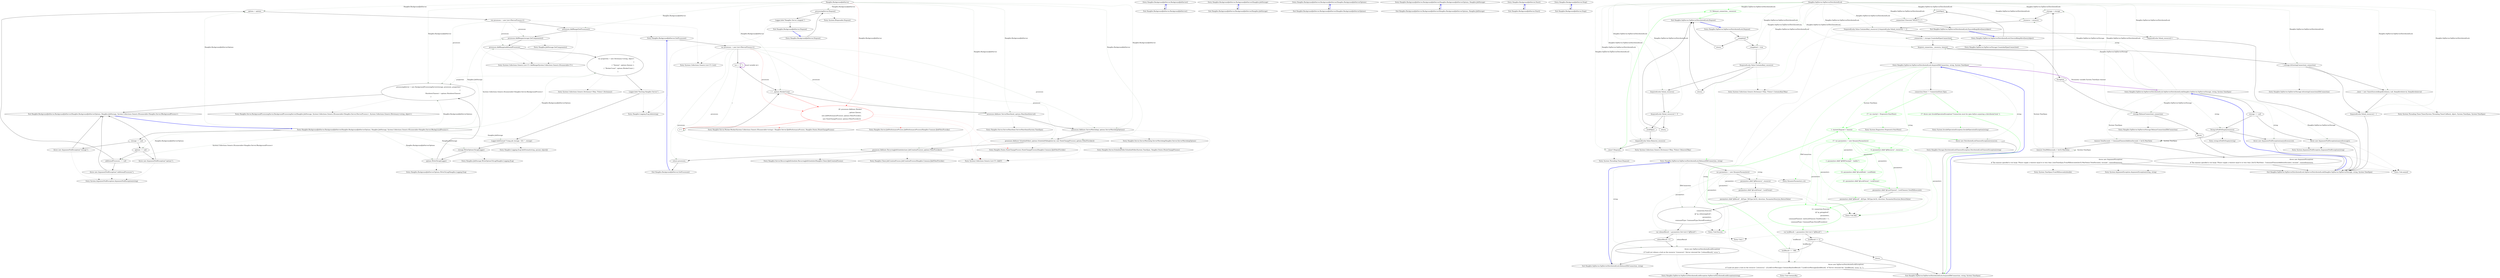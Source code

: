 digraph  {
n67 [label="Hangfire.BackgroundJobServer", span=""];
n0 [cluster="Hangfire.BackgroundJobServer.BackgroundJobServer()", label="Entry Hangfire.BackgroundJobServer.BackgroundJobServer()", span="38-38"];
n1 [cluster="Hangfire.BackgroundJobServer.BackgroundJobServer()", label="Exit Hangfire.BackgroundJobServer.BackgroundJobServer()", span="38-38"];
n2 [cluster="Hangfire.BackgroundJobServer.BackgroundJobServer(Hangfire.JobStorage)", label="Entry Hangfire.BackgroundJobServer.BackgroundJobServer(Hangfire.JobStorage)", span="48-48"];
n3 [cluster="Hangfire.BackgroundJobServer.BackgroundJobServer(Hangfire.JobStorage)", label="Exit Hangfire.BackgroundJobServer.BackgroundJobServer(Hangfire.JobStorage)", span="48-48"];
n4 [cluster="Hangfire.BackgroundJobServer.BackgroundJobServer(Hangfire.BackgroundJobServerOptions)", label="Entry Hangfire.BackgroundJobServer.BackgroundJobServer(Hangfire.BackgroundJobServerOptions)", span="58-58"];
n5 [cluster="Hangfire.BackgroundJobServer.BackgroundJobServer(Hangfire.BackgroundJobServerOptions)", label="Exit Hangfire.BackgroundJobServer.BackgroundJobServer(Hangfire.BackgroundJobServerOptions)", span="58-58"];
n6 [cluster="Hangfire.BackgroundJobServer.BackgroundJobServer(Hangfire.BackgroundJobServerOptions, Hangfire.JobStorage)", label="Entry Hangfire.BackgroundJobServer.BackgroundJobServer(Hangfire.BackgroundJobServerOptions, Hangfire.JobStorage)", span="69-69"];
n7 [cluster="Hangfire.BackgroundJobServer.BackgroundJobServer(Hangfire.BackgroundJobServerOptions, Hangfire.JobStorage)", label="Exit Hangfire.BackgroundJobServer.BackgroundJobServer(Hangfire.BackgroundJobServerOptions, Hangfire.JobStorage)", span="69-69"];
n8 [cluster="Hangfire.BackgroundJobServer.BackgroundJobServer(Hangfire.BackgroundJobServerOptions, Hangfire.JobStorage, System.Collections.Generic.IEnumerable<Hangfire.Server.IBackgroundProcess>)", label="Entry Hangfire.BackgroundJobServer.BackgroundJobServer(Hangfire.BackgroundJobServerOptions, Hangfire.JobStorage, System.Collections.Generic.IEnumerable<Hangfire.Server.IBackgroundProcess>)", span="74-74"];
n9 [cluster="Hangfire.BackgroundJobServer.BackgroundJobServer(Hangfire.BackgroundJobServerOptions, Hangfire.JobStorage, System.Collections.Generic.IEnumerable<Hangfire.Server.IBackgroundProcess>)", label="storage == null", span="79-79"];
n11 [cluster="Hangfire.BackgroundJobServer.BackgroundJobServer(Hangfire.BackgroundJobServerOptions, Hangfire.JobStorage, System.Collections.Generic.IEnumerable<Hangfire.Server.IBackgroundProcess>)", label="options == null", span="80-80"];
n13 [cluster="Hangfire.BackgroundJobServer.BackgroundJobServer(Hangfire.BackgroundJobServerOptions, Hangfire.JobStorage, System.Collections.Generic.IEnumerable<Hangfire.Server.IBackgroundProcess>)", label="additionalProcesses == null", span="81-81"];
n15 [cluster="Hangfire.BackgroundJobServer.BackgroundJobServer(Hangfire.BackgroundJobServerOptions, Hangfire.JobStorage, System.Collections.Generic.IEnumerable<Hangfire.Server.IBackgroundProcess>)", label="_options = options", span="83-83"];
n18 [cluster="Hangfire.BackgroundJobServer.BackgroundJobServer(Hangfire.BackgroundJobServerOptions, Hangfire.JobStorage, System.Collections.Generic.IEnumerable<Hangfire.Server.IBackgroundProcess>)", label="processes.AddRange(storage.GetComponents())", span="87-87"];
n19 [cluster="Hangfire.BackgroundJobServer.BackgroundJobServer(Hangfire.BackgroundJobServerOptions, Hangfire.JobStorage, System.Collections.Generic.IEnumerable<Hangfire.Server.IBackgroundProcess>)", label="processes.AddRange(additionalProcesses)", span="88-88"];
n20 [cluster="Hangfire.BackgroundJobServer.BackgroundJobServer(Hangfire.BackgroundJobServerOptions, Hangfire.JobStorage, System.Collections.Generic.IEnumerable<Hangfire.Server.IBackgroundProcess>)", label="var properties = new Dictionary<string, object>\r\n            {\r\n                { ''Queues'', options.Queues },\r\n                { ''WorkerCount'', options.WorkerCount }\r\n            }", span="90-94"];
n22 [cluster="Hangfire.BackgroundJobServer.BackgroundJobServer(Hangfire.BackgroundJobServerOptions, Hangfire.JobStorage, System.Collections.Generic.IEnumerable<Hangfire.Server.IBackgroundProcess>)", label="Logger.InfoFormat(''Using job storage: '{0}'.'', storage)", span="97-97"];
n23 [cluster="Hangfire.BackgroundJobServer.BackgroundJobServer(Hangfire.BackgroundJobServerOptions, Hangfire.JobStorage, System.Collections.Generic.IEnumerable<Hangfire.Server.IBackgroundProcess>)", label="storage.WriteOptionsToLog(Logger)", span="99-99"];
n24 [cluster="Hangfire.BackgroundJobServer.BackgroundJobServer(Hangfire.BackgroundJobServerOptions, Hangfire.JobStorage, System.Collections.Generic.IEnumerable<Hangfire.Server.IBackgroundProcess>)", label="options.WriteToLog(Logger)", span="100-100"];
n25 [cluster="Hangfire.BackgroundJobServer.BackgroundJobServer(Hangfire.BackgroundJobServerOptions, Hangfire.JobStorage, System.Collections.Generic.IEnumerable<Hangfire.Server.IBackgroundProcess>)", label="_processingServer = new BackgroundProcessingServer(storage, processes, properties)\r\n            {\r\n                ShutdownTimeout = options.ShutdownTimeout\r\n            }", span="102-105"];
n10 [cluster="Hangfire.BackgroundJobServer.BackgroundJobServer(Hangfire.BackgroundJobServerOptions, Hangfire.JobStorage, System.Collections.Generic.IEnumerable<Hangfire.Server.IBackgroundProcess>)", label="throw new ArgumentNullException(''storage'');", span="79-79"];
n12 [cluster="Hangfire.BackgroundJobServer.BackgroundJobServer(Hangfire.BackgroundJobServerOptions, Hangfire.JobStorage, System.Collections.Generic.IEnumerable<Hangfire.Server.IBackgroundProcess>)", label="throw new ArgumentNullException(''options'');", span="80-80"];
n14 [cluster="Hangfire.BackgroundJobServer.BackgroundJobServer(Hangfire.BackgroundJobServerOptions, Hangfire.JobStorage, System.Collections.Generic.IEnumerable<Hangfire.Server.IBackgroundProcess>)", label="throw new ArgumentNullException(''additionalProcesses'');", span="81-81"];
n16 [cluster="Hangfire.BackgroundJobServer.BackgroundJobServer(Hangfire.BackgroundJobServerOptions, Hangfire.JobStorage, System.Collections.Generic.IEnumerable<Hangfire.Server.IBackgroundProcess>)", label="var processes = new List<IServerProcess>()", span="85-85"];
n17 [cluster="Hangfire.BackgroundJobServer.BackgroundJobServer(Hangfire.BackgroundJobServerOptions, Hangfire.JobStorage, System.Collections.Generic.IEnumerable<Hangfire.Server.IBackgroundProcess>)", label="processes.AddRange(GetProcesses())", span="86-86"];
n28 [cluster="System.Collections.Generic.List<T>.List()", label="Entry System.Collections.Generic.List<T>.List()", span="0-0"];
n29 [cluster="Hangfire.BackgroundJobServer.GetProcesses()", label="Entry Hangfire.BackgroundJobServer.GetProcesses()", span="114-114"];
n30 [cluster="System.Collections.Generic.List<T>.AddRange(System.Collections.Generic.IEnumerable<T>)", label="Entry System.Collections.Generic.List<T>.AddRange(System.Collections.Generic.IEnumerable<T>)", span="0-0"];
n31 [cluster="Hangfire.JobStorage.GetComponents()", label="Entry Hangfire.JobStorage.GetComponents()", span="58-58"];
n21 [cluster="Hangfire.BackgroundJobServer.BackgroundJobServer(Hangfire.BackgroundJobServerOptions, Hangfire.JobStorage, System.Collections.Generic.IEnumerable<Hangfire.Server.IBackgroundProcess>)", label="Logger.Info(''Starting Hangfire Server'')", span="96-96"];
n32 [cluster="System.Collections.Generic.Dictionary<TKey, TValue>.Dictionary()", label="Entry System.Collections.Generic.Dictionary<TKey, TValue>.Dictionary()", span="0-0"];
n33 [cluster="Hangfire.Logging.ILog.Info(string)", label="Entry Hangfire.Logging.ILog.Info(string)", span="202-202"];
n34 [cluster="Hangfire.Logging.ILog.InfoFormat(string, params object[])", label="Entry Hangfire.Logging.ILog.InfoFormat(string, params object[])", span="210-210"];
n35 [cluster="Hangfire.JobStorage.WriteOptionsToLog(Hangfire.Logging.ILog)", label="Entry Hangfire.JobStorage.WriteOptionsToLog(Hangfire.Logging.ILog)", span="68-68"];
n36 [cluster="Hangfire.BackgroundJobServerOptions.WriteToLog(Hangfire.Logging.ILog)", label="Entry Hangfire.BackgroundJobServerOptions.WriteToLog(Hangfire.Logging.ILog)", span="83-83"];
n26 [cluster="Hangfire.BackgroundJobServer.BackgroundJobServer(Hangfire.BackgroundJobServerOptions, Hangfire.JobStorage, System.Collections.Generic.IEnumerable<Hangfire.Server.IBackgroundProcess>)", label="Exit Hangfire.BackgroundJobServer.BackgroundJobServer(Hangfire.BackgroundJobServerOptions, Hangfire.JobStorage, System.Collections.Generic.IEnumerable<Hangfire.Server.IBackgroundProcess>)", span="74-74"];
n27 [cluster="System.ArgumentNullException.ArgumentNullException(string)", label="Entry System.ArgumentNullException.ArgumentNullException(string)", span="0-0"];
n37 [cluster="Hangfire.Server.BackgroundProcessingServer.BackgroundProcessingServer(Hangfire.JobStorage, System.Collections.Generic.IEnumerable<Hangfire.Server.IServerProcess>, System.Collections.Generic.IDictionary<string, object>)", label="Entry Hangfire.Server.BackgroundProcessingServer.BackgroundProcessingServer(Hangfire.JobStorage, System.Collections.Generic.IEnumerable<Hangfire.Server.IServerProcess>, System.Collections.Generic.IDictionary<string, object>)", span="40-40"];
n38 [cluster="Hangfire.BackgroundJobServer.Dispose()", label="Entry Hangfire.BackgroundJobServer.Dispose()", span="108-108"];
n39 [cluster="Hangfire.BackgroundJobServer.Dispose()", label="_processingServer.Dispose()", span="110-110"];
n40 [cluster="Hangfire.BackgroundJobServer.Dispose()", label="Logger.Info(''Hangfire Server stopped.'')", span="111-111"];
n42 [cluster="System.IDisposable.Dispose()", label="Entry System.IDisposable.Dispose()", span="0-0"];
n41 [cluster="Hangfire.BackgroundJobServer.Dispose()", label="Exit Hangfire.BackgroundJobServer.Dispose()", span="108-108"];
n43 [cluster="Hangfire.BackgroundJobServer.GetProcesses()", label="var processes = new List<IServerProcess>()", span="116-116"];
n44 [cluster="Hangfire.BackgroundJobServer.GetProcesses()", label="var i = 0", span="118-118"];
n46 [cluster="Hangfire.BackgroundJobServer.GetProcesses()", color=red, community=0, label="20: processes.Add(new Worker(\r\n                    _options.Queues, \r\n                    new JobPerformanceProcess(_options.FilterProvider), \r\n                    new StateChangeProcess(_options.FilterProvider)))", span="120-123"];
n48 [cluster="Hangfire.BackgroundJobServer.GetProcesses()", label="processes.Add(new ServerHeartbeat(_options.HeartbeatInterval))", span="126-126"];
n49 [cluster="Hangfire.BackgroundJobServer.GetProcesses()", label="processes.Add(new ServerWatchdog(_options.ServerWatchdogOptions))", span="127-127"];
n50 [cluster="Hangfire.BackgroundJobServer.GetProcesses()", label="processes.Add(new SchedulePoller(_options.SchedulePollingInterval, new StateChangeProcess(_options.FilterProvider)))", span="128-128"];
n51 [cluster="Hangfire.BackgroundJobServer.GetProcesses()", label="processes.Add(new RecurringJobScheduler(new JobCreationProcess(_options.FilterProvider)))", span="129-129"];
n52 [cluster="Hangfire.BackgroundJobServer.GetProcesses()", label="return processes;", span="131-131"];
n45 [cluster="Hangfire.BackgroundJobServer.GetProcesses()", label="i < _options.WorkerCount", span="118-118"];
n47 [cluster="Hangfire.BackgroundJobServer.GetProcesses()", label="i++", span="118-118"];
n54 [cluster="Hangfire.Server.Worker.Worker(System.Collections.Generic.IEnumerable<string>, Hangfire.Server.IJobPerformanceProcess, Hangfire.States.IStateChangeProcess)", label="Entry Hangfire.Server.Worker.Worker(System.Collections.Generic.IEnumerable<string>, Hangfire.Server.IJobPerformanceProcess, Hangfire.States.IStateChangeProcess)", span="47-47"];
n55 [cluster="Hangfire.Server.JobPerformanceProcess.JobPerformanceProcess(Hangfire.Common.IJobFilterProvider)", label="Entry Hangfire.Server.JobPerformanceProcess.JobPerformanceProcess(Hangfire.Common.IJobFilterProvider)", span="34-34"];
n56 [cluster="Hangfire.States.StateChangeProcess.StateChangeProcess(Hangfire.Common.IJobFilterProvider)", label="Entry Hangfire.States.StateChangeProcess.StateChangeProcess(Hangfire.Common.IJobFilterProvider)", span="35-35"];
n57 [cluster="System.Collections.Generic.List<T>.Add(T)", label="Entry System.Collections.Generic.List<T>.Add(T)", span="0-0"];
n58 [cluster="Hangfire.Server.ServerHeartbeat.ServerHeartbeat(System.TimeSpan)", label="Entry Hangfire.Server.ServerHeartbeat.ServerHeartbeat(System.TimeSpan)", span="31-31"];
n59 [cluster="Hangfire.Server.ServerWatchdog.ServerWatchdog(Hangfire.Server.ServerWatchdogOptions)", label="Entry Hangfire.Server.ServerWatchdog.ServerWatchdog(Hangfire.Server.ServerWatchdogOptions)", span="32-32"];
n60 [cluster="Hangfire.Server.SchedulePoller.SchedulePoller(System.TimeSpan, Hangfire.States.IStateChangeProcess)", label="Entry Hangfire.Server.SchedulePoller.SchedulePoller(System.TimeSpan, Hangfire.States.IStateChangeProcess)", span="45-45"];
n61 [cluster="Hangfire.Server.RecurringJobScheduler.RecurringJobScheduler(Hangfire.Client.IJobCreationProcess)", label="Entry Hangfire.Server.RecurringJobScheduler.RecurringJobScheduler(Hangfire.Client.IJobCreationProcess)", span="43-43"];
n62 [cluster="Hangfire.Client.JobCreationProcess.JobCreationProcess(Hangfire.Common.IJobFilterProvider)", label="Entry Hangfire.Client.JobCreationProcess.JobCreationProcess(Hangfire.Common.IJobFilterProvider)", span="35-35"];
n53 [cluster="Hangfire.BackgroundJobServer.GetProcesses()", label="Exit Hangfire.BackgroundJobServer.GetProcesses()", span="114-114"];
n63 [cluster="Hangfire.BackgroundJobServer.Start()", label="Entry Hangfire.BackgroundJobServer.Start()", span="135-135"];
n64 [cluster="Hangfire.BackgroundJobServer.Start()", label="Exit Hangfire.BackgroundJobServer.Start()", span="135-135"];
n65 [cluster="Hangfire.BackgroundJobServer.Stop()", label="Entry Hangfire.BackgroundJobServer.Stop()", span="140-140"];
n66 [cluster="Hangfire.BackgroundJobServer.Stop()", label="Exit Hangfire.BackgroundJobServer.Stop()", span="140-140"];
d49 [cluster="Hangfire.SqlServer.SqlServerDistributedLock.Dispose()", color=green, community=0, label="13: Release(_connection, _resource)", span="123-123"];
d95 [label="Hangfire.SqlServer.SqlServerDistributedLock", span=""];
d48 [cluster="Hangfire.SqlServer.SqlServerDistributedLock.Dispose()", label="_timer?.Dispose()", span="121-121"];
d50 [cluster="Hangfire.SqlServer.SqlServerDistributedLock.Dispose()", label="Exit Hangfire.SqlServer.SqlServerDistributedLock.Dispose()", span="100-100"];
d53 [cluster="Hangfire.SqlServer.SqlServerDistributedLock.Release(IDbConnection, string)", label="Entry Hangfire.SqlServer.SqlServerDistributedLock.Release(IDbConnection, string)", span="210-210"];
d62 [cluster="Hangfire.SqlServer.SqlServerDistributedLock.Acquire(IDbConnection, string, System.TimeSpan)", color=green, community=0, label="1: started.Elapsed < timeout", span="176-176"];
d33 [cluster="Hangfire.SqlServer.SqlServerDistributedLock.Acquire(IDbConnection, string, System.TimeSpan)", label="Entry Hangfire.SqlServer.SqlServerDistributedLock.Acquire(IDbConnection, string, System.TimeSpan)", span="153-153"];
d61 [cluster="Hangfire.SqlServer.SqlServerDistributedLock.Acquire(IDbConnection, string, System.TimeSpan)", color=green, community=0, label="17: var started = Stopwatch.StartNew()", span="165-165"];
d74 [cluster="Hangfire.SqlServer.SqlServerDistributedLock.Acquire(IDbConnection, string, System.TimeSpan)", label="lockResult == -999", span="200-200"];
d63 [cluster="Hangfire.SqlServer.SqlServerDistributedLock.Acquire(IDbConnection, string, System.TimeSpan)", color=green, community=0, label="17: var parameters = new DynamicParameters()", span="178-178"];
d76 [cluster="Hangfire.SqlServer.SqlServerDistributedLock.Acquire(IDbConnection, string, System.TimeSpan)", label="throw new DistributedLockTimeoutException(resource);", span="207-207"];
d64 [cluster="Hangfire.SqlServer.SqlServerDistributedLock.Acquire(IDbConnection, string, System.TimeSpan)", color=green, community=0, label="6: parameters.Add(''@Resource'', resource)", span="179-179"];
d65 [cluster="Hangfire.SqlServer.SqlServerDistributedLock.Acquire(IDbConnection, string, System.TimeSpan)", color=green, community=0, label="1: parameters.Add(''@DbPrincipal'', ''public'')", span="180-180"];
d81 [cluster="Unk.Add", label="Entry Unk.Add", span=""];
d70 [cluster="Hangfire.SqlServer.SqlServerDistributedLock.Acquire(IDbConnection, string, System.TimeSpan)", color=green, community=0, label="12: connection.Execute(\r\n                    @''sp_getapplock'',\r\n                    parameters,\r\n                    commandTimeout: (int)LockTimeout.TotalSeconds + 1,\r\n                    commandType: CommandType.StoredProcedure)", span="186-190"];
d69 [cluster="Hangfire.SqlServer.SqlServerDistributedLock.Acquire(IDbConnection, string, System.TimeSpan)", label="parameters.Add(''@Result'', dbType: DbType.Int32, direction: ParameterDirection.ReturnValue)", span="184-184"];
d71 [cluster="Hangfire.SqlServer.SqlServerDistributedLock.Acquire(IDbConnection, string, System.TimeSpan)", label="var lockResult = parameters.Get<int>(''@Result'')", span="192-192"];
d58 [cluster="Unk.Execute", label="Entry Unk.Execute", span=""];
d60 [cluster="Hangfire.SqlServer.SqlServerDistributedLock.Acquire(IDbConnection, string, System.TimeSpan)", color=green, community=0, label="17: throw new InvalidOperationException(''Connection must be open before acquiring a distributed lock.'');", span="162-162"];
d59 [cluster="Hangfire.SqlServer.SqlServerDistributedLock.Acquire(IDbConnection, string, System.TimeSpan)", label="connection.State != ConnectionState.Open", span="155-155"];
d77 [cluster="Hangfire.SqlServer.SqlServerDistributedLock.Acquire(IDbConnection, string, System.TimeSpan)", label="Exit Hangfire.SqlServer.SqlServerDistributedLock.Acquire(IDbConnection, string, System.TimeSpan)", span="153-153"];
d78 [cluster="System.InvalidOperationException.InvalidOperationException(string)", label="Entry System.InvalidOperationException.InvalidOperationException(string)", span="0-0"];
d79 [cluster="System.Diagnostics.Stopwatch.StartNew()", label="Entry System.Diagnostics.Stopwatch.StartNew()", span="0-0"];
d80 [cluster="DynamicParameters.cstr", label="Entry DynamicParameters.cstr", span=""];
d66 [cluster="Hangfire.SqlServer.SqlServerDistributedLock.Acquire(IDbConnection, string, System.TimeSpan)", color=green, community=0, label="12: parameters.Add(''@LockMode'', LockMode)", span="181-181"];
d67 [cluster="Hangfire.SqlServer.SqlServerDistributedLock.Acquire(IDbConnection, string, System.TimeSpan)", color=green, community=0, label="21: parameters.Add(''@LockOwner'', LockOwner)", span="182-182"];
d68 [cluster="Hangfire.SqlServer.SqlServerDistributedLock.Acquire(IDbConnection, string, System.TimeSpan)", label="parameters.Add(''@LockTimeout'', LockTimeout.TotalMilliseconds)", span="183-183"];
d13 [cluster="Hangfire.SqlServer.SqlServerDistributedLock.SqlServerDistributedLock(Hangfire.SqlServer.SqlServerStorage, string, System.TimeSpan)", label="_storage = storage", span="70-70"];
d14 [cluster="Hangfire.SqlServer.SqlServerDistributedLock.SqlServerDistributedLock(Hangfire.SqlServer.SqlServerStorage, string, System.TimeSpan)", label="_resource = resource", span="71-71"];
d15 [cluster="Hangfire.SqlServer.SqlServerDistributedLock.SqlServerDistributedLock(Hangfire.SqlServer.SqlServerStorage, string, System.TimeSpan)", label="!AcquiredLocks.Value.ContainsKey(_resource) || AcquiredLocks.Value[_resource] == 0", span="73-73"];
d16 [cluster="Hangfire.SqlServer.SqlServerDistributedLock.SqlServerDistributedLock(Hangfire.SqlServer.SqlServerStorage, string, System.TimeSpan)", label="_connection = storage.CreateAndOpenConnection()", span="75-75"];
d17 [cluster="Hangfire.SqlServer.SqlServerDistributedLock.SqlServerDistributedLock(Hangfire.SqlServer.SqlServerStorage, string, System.TimeSpan)", label="Acquire(_connection, _resource, timeout)", span="79-79"];
d19 [cluster="Hangfire.SqlServer.SqlServerDistributedLock.SqlServerDistributedLock(Hangfire.SqlServer.SqlServerStorage, string, System.TimeSpan)", label="storage.ReleaseConnection(_connection)", span="83-83"];
d21 [cluster="Hangfire.SqlServer.SqlServerDistributedLock.SqlServerDistributedLock(Hangfire.SqlServer.SqlServerStorage, string, System.TimeSpan)", label="!_storage.IsExistingConnection(_connection)", span="87-87"];
d22 [cluster="Hangfire.SqlServer.SqlServerDistributedLock.SqlServerDistributedLock(Hangfire.SqlServer.SqlServerStorage, string, System.TimeSpan)", label="_timer = new Timer(ExecuteKeepAliveQuery, null, KeepAliveInterval, KeepAliveInterval)", span="89-89"];
d23 [cluster="Hangfire.SqlServer.SqlServerDistributedLock.SqlServerDistributedLock(Hangfire.SqlServer.SqlServerStorage, string, System.TimeSpan)", label="AcquiredLocks.Value[_resource] = 1", span="92-92"];
d24 [cluster="Hangfire.SqlServer.SqlServerDistributedLock.SqlServerDistributedLock(Hangfire.SqlServer.SqlServerStorage, string, System.TimeSpan)", label="AcquiredLocks.Value[_resource]++", span="96-96"];
d38 [cluster="Hangfire.SqlServer.SqlServerDistributedLock.Dispose()", label=_completed, span="102-102"];
d40 [cluster="Hangfire.SqlServer.SqlServerDistributedLock.Dispose()", label="_completed = true", span="104-104"];
d41 [cluster="Hangfire.SqlServer.SqlServerDistributedLock.Dispose()", label="!AcquiredLocks.Value.ContainsKey(_resource)", span="106-106"];
d43 [cluster="Hangfire.SqlServer.SqlServerDistributedLock.Dispose()", label="AcquiredLocks.Value[_resource]--", span="108-108"];
d44 [cluster="Hangfire.SqlServer.SqlServerDistributedLock.Dispose()", label="AcquiredLocks.Value[_resource] != 0", span="110-110"];
d46 [cluster="Hangfire.SqlServer.SqlServerDistributedLock.Dispose()", label=_lockObject, span="112-112"];
d47 [cluster="Hangfire.SqlServer.SqlServerDistributedLock.Dispose()", label="AcquiredLocks.Value.Remove(_resource)", span="119-119"];
d55 [cluster="Hangfire.SqlServer.SqlServerDistributedLock.ExecuteKeepAliveQuery(object)", label=_lockObject, span="135-135"];
d56 [cluster="Hangfire.SqlServer.SqlServerDistributedLock.ExecuteKeepAliveQuery(object)", label="_connection?.Execute(''SELECT 1;'')", span="139-139"];
d52 [cluster="System.Threading.Timer.Dispose()", label="Entry System.Threading.Timer.Dispose()", span="0-0"];
d39 [cluster="Hangfire.SqlServer.SqlServerDistributedLock.Dispose()", label="return;", span="102-102"];
d42 [cluster="Hangfire.SqlServer.SqlServerDistributedLock.Dispose()", label="return;", span="106-106"];
d45 [cluster="Hangfire.SqlServer.SqlServerDistributedLock.Dispose()", label="return;", span="110-110"];
d37 [cluster="Hangfire.SqlServer.SqlServerDistributedLock.Dispose()", label="Entry Hangfire.SqlServer.SqlServerDistributedLock.Dispose()", span="100-100"];
d94 [cluster="Hangfire.SqlServer.SqlServerDistributedLock.Release(IDbConnection, string)", label="Exit Hangfire.SqlServer.SqlServerDistributedLock.Release(IDbConnection, string)", span="210-210"];
d86 [cluster="Hangfire.SqlServer.SqlServerDistributedLock.Release(IDbConnection, string)", label="var parameters = new DynamicParameters()", span="212-212"];
d87 [cluster="Hangfire.SqlServer.SqlServerDistributedLock.Release(IDbConnection, string)", label="parameters.Add(''@Resource'', resource)", span="213-213"];
d90 [cluster="Hangfire.SqlServer.SqlServerDistributedLock.Release(IDbConnection, string)", label="connection.Execute(\r\n                @''sp_releaseapplock'',\r\n                parameters,\r\n                commandType: CommandType.StoredProcedure)", span="217-220"];
d93 [cluster="Hangfire.SqlServer.SqlServerDistributedLock.Release(IDbConnection, string)", label="throw new SqlServerDistributedLockException(\r\n                    $''Could not release a lock on the resource '{resource}': Server returned the '{releaseResult}' error.'');", span="226-227"];
d75 [cluster="Hangfire.SqlServer.SqlServerDistributedLock.Acquire(IDbConnection, string, System.TimeSpan)", label="throw new SqlServerDistributedLockException(\r\n                        $''Could not place a lock on the resource '{resource}': {(LockErrorMessages.ContainsKey(lockResult) ? LockErrorMessages[lockResult] : $''Server returned the '{lockResult}' error.'')}.'');", span="202-203"];
d4 [cluster="Hangfire.SqlServer.SqlServerDistributedLock.SqlServerDistributedLock(Hangfire.SqlServer.SqlServerStorage, string, System.TimeSpan)", label="Entry Hangfire.SqlServer.SqlServerDistributedLock.SqlServerDistributedLock(Hangfire.SqlServer.SqlServerStorage, string, System.TimeSpan)", span="61-61"];
d72 [cluster="Hangfire.SqlServer.SqlServerDistributedLock.Acquire(IDbConnection, string, System.TimeSpan)", label="lockResult >= 0", span="194-194"];
d85 [cluster="Hangfire.Storage.DistributedLockTimeoutException.DistributedLockTimeoutException(string)", label="Entry Hangfire.Storage.DistributedLockTimeoutException.DistributedLockTimeoutException(string)", span="6-6"];
d88 [cluster="Hangfire.SqlServer.SqlServerDistributedLock.Release(IDbConnection, string)", label="parameters.Add(''@LockOwner'', LockOwner)", span="214-214"];
d89 [cluster="Hangfire.SqlServer.SqlServerDistributedLock.Release(IDbConnection, string)", label="parameters.Add(''@Result'', dbType: DbType.Int32, direction: ParameterDirection.ReturnValue)", span="215-215"];
d82 [cluster="Unk.>", label="Entry Unk.>", span=""];
d73 [cluster="Hangfire.SqlServer.SqlServerDistributedLock.Acquire(IDbConnection, string, System.TimeSpan)", label="return;", span="197-197"];
d11 [cluster="Hangfire.SqlServer.SqlServerDistributedLock.SqlServerDistributedLock(Hangfire.SqlServer.SqlServerStorage, string, System.TimeSpan)", label="timeout.TotalMilliseconds > Int32.MaxValue", span="67-67"];
d31 [cluster="System.Collections.Generic.Dictionary<TKey, TValue>.ContainsKey(TKey)", label="Entry System.Collections.Generic.Dictionary<TKey, TValue>.ContainsKey(TKey)", span="0-0"];
d32 [cluster="Hangfire.SqlServer.SqlServerStorage.CreateAndOpenConnection()", label="Entry Hangfire.SqlServer.SqlServerStorage.CreateAndOpenConnection()", span="232-232"];
d18 [cluster="Hangfire.SqlServer.SqlServerDistributedLock.SqlServerDistributedLock(Hangfire.SqlServer.SqlServerStorage, string, System.TimeSpan)", label=Exception, span="81-81"];
d20 [cluster="Hangfire.SqlServer.SqlServerDistributedLock.SqlServerDistributedLock(Hangfire.SqlServer.SqlServerStorage, string, System.TimeSpan)", label="throw;", span="84-84"];
d34 [cluster="Hangfire.SqlServer.SqlServerStorage.ReleaseConnection(IDbConnection)", label="Entry Hangfire.SqlServer.SqlServerStorage.ReleaseConnection(IDbConnection)", span="249-249"];
d35 [cluster="Hangfire.SqlServer.SqlServerStorage.IsExistingConnection(IDbConnection)", label="Entry Hangfire.SqlServer.SqlServerStorage.IsExistingConnection(IDbConnection)", span="244-244"];
d36 [cluster="System.Threading.Timer.Timer(System.Threading.TimerCallback, object, System.TimeSpan, System.TimeSpan)", label="Entry System.Threading.Timer.Timer(System.Threading.TimerCallback, object, System.TimeSpan, System.TimeSpan)", span="0-0"];
d25 [cluster="Hangfire.SqlServer.SqlServerDistributedLock.SqlServerDistributedLock(Hangfire.SqlServer.SqlServerStorage, string, System.TimeSpan)", label="Exit Hangfire.SqlServer.SqlServerDistributedLock.SqlServerDistributedLock(Hangfire.SqlServer.SqlServerStorage, string, System.TimeSpan)", span="61-61"];
d51 [cluster="System.Collections.Generic.Dictionary<TKey, TValue>.Remove(TKey)", label="Entry System.Collections.Generic.Dictionary<TKey, TValue>.Remove(TKey)", span="0-0"];
d54 [cluster="Hangfire.SqlServer.SqlServerDistributedLock.ExecuteKeepAliveQuery(object)", label="Entry Hangfire.SqlServer.SqlServerDistributedLock.ExecuteKeepAliveQuery(object)", span="133-133"];
d57 [cluster="Hangfire.SqlServer.SqlServerDistributedLock.ExecuteKeepAliveQuery(object)", label="Exit Hangfire.SqlServer.SqlServerDistributedLock.ExecuteKeepAliveQuery(object)", span="133-133"];
d92 [cluster="Hangfire.SqlServer.SqlServerDistributedLock.Release(IDbConnection, string)", label="releaseResult < 0", span="224-224"];
d91 [cluster="Hangfire.SqlServer.SqlServerDistributedLock.Release(IDbConnection, string)", label="var releaseResult = parameters.Get<int>(''@Result'')", span="222-222"];
d83 [cluster="Hangfire.SqlServer.SqlServerDistributedLockException.SqlServerDistributedLockException(string)", label="Entry Hangfire.SqlServer.SqlServerDistributedLockException.SqlServerDistributedLockException(string)", span="22-22"];
d84 [cluster="Unk.ContainsKey", label="Entry Unk.ContainsKey", span=""];
d5 [cluster="Hangfire.SqlServer.SqlServerDistributedLock.SqlServerDistributedLock(Hangfire.SqlServer.SqlServerStorage, string, System.TimeSpan)", label="storage == null", span="63-63"];
d6 [cluster="Hangfire.SqlServer.SqlServerDistributedLock.SqlServerDistributedLock(Hangfire.SqlServer.SqlServerStorage, string, System.TimeSpan)", label="throw new ArgumentNullException(nameof(storage));", span="63-63"];
d7 [cluster="Hangfire.SqlServer.SqlServerDistributedLock.SqlServerDistributedLock(Hangfire.SqlServer.SqlServerStorage, string, System.TimeSpan)", label="String.IsNullOrEmpty(resource)", span="64-64"];
d8 [cluster="Hangfire.SqlServer.SqlServerDistributedLock.SqlServerDistributedLock(Hangfire.SqlServer.SqlServerStorage, string, System.TimeSpan)", label="throw new ArgumentNullException(nameof(resource));", span="64-64"];
d9 [cluster="Hangfire.SqlServer.SqlServerDistributedLock.SqlServerDistributedLock(Hangfire.SqlServer.SqlServerStorage, string, System.TimeSpan)", label="timeout.TotalSeconds + CommandTimeoutAdditionSeconds > Int32.MaxValue", span="65-65"];
d12 [cluster="Hangfire.SqlServer.SqlServerDistributedLock.SqlServerDistributedLock(Hangfire.SqlServer.SqlServerStorage, string, System.TimeSpan)", label="throw new ArgumentException(\r\n                $''The timeout specified is too large. Please supply a timeout equal to or less than {(int)TimeSpan.FromMilliseconds(Int32.MaxValue).TotalSeconds} seconds'', nameof(timeout));", span="67-68"];
d10 [cluster="Hangfire.SqlServer.SqlServerDistributedLock.SqlServerDistributedLock(Hangfire.SqlServer.SqlServerStorage, string, System.TimeSpan)", label="throw new ArgumentException(\r\n                $''The timeout specified is too large. Please supply a timeout equal to or less than {Int32.MaxValue - CommandTimeoutAdditionSeconds} seconds'', nameof(timeout));", span="65-66"];
d26 [cluster="System.ArgumentNullException.ArgumentNullException(string)", label="Entry System.ArgumentNullException.ArgumentNullException(string)", span="0-0"];
d27 [cluster="Unk.nameof", label="Entry Unk.nameof", span=""];
d28 [cluster="string.IsNullOrEmpty(string)", label="Entry string.IsNullOrEmpty(string)", span="0-0"];
d29 [cluster="System.ArgumentException.ArgumentException(string, string)", label="Entry System.ArgumentException.ArgumentException(string, string)", span="0-0"];
d30 [cluster="System.TimeSpan.FromMilliseconds(double)", label="Entry System.TimeSpan.FromMilliseconds(double)", span="0-0"];
n67 -> n15  [color=darkseagreen4, key=1, label="Hangfire.BackgroundJobServer", style=dashed];
n67 -> n17  [color=darkseagreen4, key=1, label="Hangfire.BackgroundJobServer", style=dashed];
n67 -> n25  [color=darkseagreen4, key=1, label="Hangfire.BackgroundJobServer", style=dashed];
n67 -> n39  [color=darkseagreen4, key=1, label="Hangfire.BackgroundJobServer", style=dashed];
n67 -> n45  [color=darkseagreen4, key=1, label="Hangfire.BackgroundJobServer", style=dashed];
n67 -> n46  [color=red, key=1, label="Hangfire.BackgroundJobServer", style=dashed];
n67 -> n48  [color=darkseagreen4, key=1, label="Hangfire.BackgroundJobServer", style=dashed];
n67 -> n49  [color=darkseagreen4, key=1, label="Hangfire.BackgroundJobServer", style=dashed];
n67 -> n50  [color=darkseagreen4, key=1, label="Hangfire.BackgroundJobServer", style=dashed];
n67 -> n51  [color=darkseagreen4, key=1, label="Hangfire.BackgroundJobServer", style=dashed];
n0 -> n1  [key=0, style=solid];
n1 -> n0  [color=blue, key=0, style=bold];
n2 -> n3  [key=0, style=solid];
n3 -> n2  [color=blue, key=0, style=bold];
n4 -> n5  [key=0, style=solid];
n5 -> n4  [color=blue, key=0, style=bold];
n6 -> n7  [key=0, style=solid];
n7 -> n6  [color=blue, key=0, style=bold];
n8 -> n9  [key=0, style=solid];
n8 -> n11  [color=darkseagreen4, key=1, label="Hangfire.BackgroundJobServerOptions", style=dashed];
n8 -> n13  [color=darkseagreen4, key=1, label="System.Collections.Generic.IEnumerable<Hangfire.Server.IBackgroundProcess>", style=dashed];
n8 -> n15  [color=darkseagreen4, key=1, label="Hangfire.BackgroundJobServerOptions", style=dashed];
n8 -> n18  [color=darkseagreen4, key=1, label="Hangfire.JobStorage", style=dashed];
n8 -> n19  [color=darkseagreen4, key=1, label="System.Collections.Generic.IEnumerable<Hangfire.Server.IBackgroundProcess>", style=dashed];
n8 -> n20  [color=darkseagreen4, key=1, label="Hangfire.BackgroundJobServerOptions", style=dashed];
n8 -> n22  [color=darkseagreen4, key=1, label="Hangfire.JobStorage", style=dashed];
n8 -> n23  [color=darkseagreen4, key=1, label="Hangfire.JobStorage", style=dashed];
n8 -> n24  [color=darkseagreen4, key=1, label="Hangfire.BackgroundJobServerOptions", style=dashed];
n8 -> n25  [color=darkseagreen4, key=1, label="Hangfire.BackgroundJobServerOptions", style=dashed];
n9 -> n10  [key=0, style=solid];
n9 -> n11  [key=0, style=solid];
n11 -> n12  [key=0, style=solid];
n11 -> n13  [key=0, style=solid];
n13 -> n14  [key=0, style=solid];
n13 -> n15  [key=0, style=solid];
n15 -> n16  [key=0, style=solid];
n18 -> n19  [key=0, style=solid];
n18 -> n31  [key=2, style=dotted];
n18 -> n30  [key=2, style=dotted];
n19 -> n20  [key=0, style=solid];
n19 -> n30  [key=2, style=dotted];
n20 -> n21  [key=0, style=solid];
n20 -> n32  [key=2, style=dotted];
n20 -> n25  [color=darkseagreen4, key=1, label=properties, style=dashed];
n22 -> n23  [key=0, style=solid];
n22 -> n34  [key=2, style=dotted];
n23 -> n24  [key=0, style=solid];
n23 -> n35  [key=2, style=dotted];
n24 -> n25  [key=0, style=solid];
n24 -> n36  [key=2, style=dotted];
n25 -> n26  [key=0, style=solid];
n25 -> n37  [key=2, style=dotted];
n10 -> n26  [key=0, style=solid];
n10 -> n27  [key=2, style=dotted];
n12 -> n26  [key=0, style=solid];
n12 -> n27  [key=2, style=dotted];
n14 -> n26  [key=0, style=solid];
n14 -> n27  [key=2, style=dotted];
n16 -> n17  [key=0, style=solid];
n16 -> n28  [key=2, style=dotted];
n16 -> n18  [color=darkseagreen4, key=1, label=processes, style=dashed];
n16 -> n19  [color=darkseagreen4, key=1, label=processes, style=dashed];
n16 -> n25  [color=darkseagreen4, key=1, label=processes, style=dashed];
n17 -> n18  [key=0, style=solid];
n17 -> n29  [key=2, style=dotted];
n17 -> n30  [key=2, style=dotted];
n29 -> n43  [key=0, style=solid];
n21 -> n22  [key=0, style=solid];
n21 -> n33  [key=2, style=dotted];
n26 -> n8  [color=blue, key=0, style=bold];
n38 -> n39  [key=0, style=solid];
n39 -> n40  [key=0, style=solid];
n39 -> n42  [key=2, style=dotted];
n40 -> n41  [key=0, style=solid];
n40 -> n33  [key=2, style=dotted];
n41 -> n38  [color=blue, key=0, style=bold];
n43 -> n44  [key=0, style=solid];
n43 -> n28  [key=2, style=dotted];
n43 -> n46  [color=red, key=1, label=processes, style=dashed];
n43 -> n48  [color=darkseagreen4, key=1, label=processes, style=dashed];
n43 -> n49  [color=darkseagreen4, key=1, label=processes, style=dashed];
n43 -> n50  [color=darkseagreen4, key=1, label=processes, style=dashed];
n43 -> n51  [color=darkseagreen4, key=1, label=processes, style=dashed];
n43 -> n52  [color=darkseagreen4, key=1, label=processes, style=dashed];
n44 -> n45  [key=0, style=solid];
n44 -> n47  [color=darkseagreen4, key=1, label=i, style=dashed];
n44 -> n44  [color=darkorchid, key=3, label="Local variable int i", style=bold];
n46 -> n47  [color=red, key=0, style=solid];
n46 -> n54  [color=red, key=2, style=dotted];
n46 -> n55  [color=red, key=2, style=dotted];
n46 -> n56  [color=red, key=2, style=dotted];
n46 -> n57  [color=red, key=2, style=dotted];
n48 -> n49  [key=0, style=solid];
n48 -> n58  [key=2, style=dotted];
n48 -> n57  [key=2, style=dotted];
n49 -> n50  [key=0, style=solid];
n49 -> n59  [key=2, style=dotted];
n49 -> n57  [key=2, style=dotted];
n50 -> n51  [key=0, style=solid];
n50 -> n60  [key=2, style=dotted];
n50 -> n56  [key=2, style=dotted];
n50 -> n57  [key=2, style=dotted];
n51 -> n52  [key=0, style=solid];
n51 -> n61  [key=2, style=dotted];
n51 -> n62  [key=2, style=dotted];
n51 -> n57  [key=2, style=dotted];
n52 -> n53  [key=0, style=solid];
n45 -> n46  [color=red, key=0, style=solid];
n45 -> n48  [key=0, style=solid];
n47 -> n45  [key=0, style=solid];
n47 -> n47  [color=darkseagreen4, key=1, label=i, style=dashed];
n53 -> n29  [color=blue, key=0, style=bold];
n63 -> n64  [key=0, style=solid];
n64 -> n63  [color=blue, key=0, style=bold];
n65 -> n66  [key=0, style=solid];
n66 -> n65  [color=blue, key=0, style=bold];
d49 -> d50  [color=green, key=0, style=solid];
d49 -> d53  [color=green, key=2, style=dotted];
d95 -> d49  [color=green, key=1, label="Hangfire.SqlServer.SqlServerDistributedLock", style=dashed];
d95 -> d13  [color=darkseagreen4, key=1, label="Hangfire.SqlServer.SqlServerDistributedLock", style=dashed];
d95 -> d14  [color=darkseagreen4, key=1, label="Hangfire.SqlServer.SqlServerDistributedLock", style=dashed];
d95 -> d15  [color=darkseagreen4, key=1, label="Hangfire.SqlServer.SqlServerDistributedLock", style=dashed];
d95 -> d16  [color=darkseagreen4, key=1, label="Hangfire.SqlServer.SqlServerDistributedLock", style=dashed];
d95 -> d17  [color=darkseagreen4, key=1, label="Hangfire.SqlServer.SqlServerDistributedLock", style=dashed];
d95 -> d19  [color=darkseagreen4, key=1, label="Hangfire.SqlServer.SqlServerDistributedLock", style=dashed];
d95 -> d21  [color=darkseagreen4, key=1, label="Hangfire.SqlServer.SqlServerDistributedLock", style=dashed];
d95 -> d22  [color=darkseagreen4, key=1, label="Hangfire.SqlServer.SqlServerDistributedLock", style=dashed];
d95 -> d23  [color=darkseagreen4, key=1, label="Hangfire.SqlServer.SqlServerDistributedLock", style=dashed];
d95 -> d24  [color=darkseagreen4, key=1, label="Hangfire.SqlServer.SqlServerDistributedLock", style=dashed];
d95 -> d38  [color=darkseagreen4, key=1, label="Hangfire.SqlServer.SqlServerDistributedLock", style=dashed];
d95 -> d40  [color=darkseagreen4, key=1, label="Hangfire.SqlServer.SqlServerDistributedLock", style=dashed];
d95 -> d41  [color=darkseagreen4, key=1, label="Hangfire.SqlServer.SqlServerDistributedLock", style=dashed];
d95 -> d43  [color=darkseagreen4, key=1, label="Hangfire.SqlServer.SqlServerDistributedLock", style=dashed];
d95 -> d44  [color=darkseagreen4, key=1, label="Hangfire.SqlServer.SqlServerDistributedLock", style=dashed];
d95 -> d46  [color=darkseagreen4, key=1, label="Hangfire.SqlServer.SqlServerDistributedLock", style=dashed];
d95 -> d47  [color=darkseagreen4, key=1, label="Hangfire.SqlServer.SqlServerDistributedLock", style=dashed];
d95 -> d48  [color=darkseagreen4, key=1, label="Hangfire.SqlServer.SqlServerDistributedLock", style=dashed];
d95 -> d55  [color=darkseagreen4, key=1, label="Hangfire.SqlServer.SqlServerDistributedLock", style=dashed];
d95 -> d56  [color=darkseagreen4, key=1, label="Hangfire.SqlServer.SqlServerDistributedLock", style=dashed];
d48 -> d49  [color=green, key=0, style=solid];
d48 -> d52  [key=2, style=dotted];
d50 -> d37  [color=blue, key=0, style=bold];
d53 -> d86  [key=0, style=solid];
d53 -> d87  [color=darkseagreen4, key=1, label=string, style=dashed];
d53 -> d90  [color=darkseagreen4, key=1, label=IDbConnection, style=dashed];
d53 -> d93  [color=darkseagreen4, key=1, label=string, style=dashed];
d62 -> d63  [color=green, key=0, style=solid];
d62 -> d76  [color=green, key=0, style=solid];
d33 -> d62  [color=green, key=1, label="System.TimeSpan", style=dashed];
d33 -> d64  [color=green, key=1, label=string, style=dashed];
d33 -> d70  [color=green, key=1, label=IDbConnection, style=dashed];
d33 -> d59  [key=0, style=solid];
d33 -> d75  [color=darkseagreen4, key=1, label=string, style=dashed];
d33 -> d76  [color=darkseagreen4, key=1, label=string, style=dashed];
d33 -> d4  [color=darkorchid, key=3, label="Parameter variable System.TimeSpan timeout", style=bold];
d61 -> d62  [color=green, key=0, style=solid];
d61 -> d79  [color=green, key=2, style=dotted];
d74 -> d62  [color=green, key=0, style=solid];
d74 -> d75  [key=0, style=solid];
d63 -> d64  [color=green, key=0, style=solid];
d63 -> d70  [color=green, key=1, label=parameters, style=dashed];
d63 -> d80  [color=green, key=2, style=dotted];
d63 -> d65  [color=green, key=1, label=parameters, style=dashed];
d63 -> d66  [color=green, key=1, label=parameters, style=dashed];
d63 -> d67  [color=green, key=1, label=parameters, style=dashed];
d63 -> d68  [color=green, key=1, label=parameters, style=dashed];
d63 -> d69  [color=green, key=1, label=parameters, style=dashed];
d63 -> d71  [color=green, key=1, label=parameters, style=dashed];
d76 -> d77  [key=0, style=solid];
d76 -> d85  [key=2, style=dotted];
d64 -> d65  [color=green, key=0, style=solid];
d64 -> d81  [color=green, key=2, style=dotted];
d65 -> d66  [color=green, key=0, style=solid];
d65 -> d81  [color=green, key=2, style=dotted];
d70 -> d71  [color=green, key=0, style=solid];
d70 -> d58  [color=green, key=2, style=dotted];
d69 -> d70  [color=green, key=0, style=solid];
d69 -> d81  [key=2, style=dotted];
d71 -> d74  [color=darkseagreen4, key=1, label=lockResult, style=dashed];
d71 -> d72  [key=0, style=solid];
d71 -> d82  [key=2, style=dotted];
d71 -> d75  [color=darkseagreen4, key=1, label=lockResult, style=dashed];
d60 -> d77  [color=green, key=0, style=solid];
d60 -> d78  [color=green, key=2, style=dotted];
d59 -> d60  [color=green, key=0, style=solid];
d59 -> d61  [color=green, key=0, style=solid];
d77 -> d33  [color=blue, key=0, style=bold];
d66 -> d67  [color=green, key=0, style=solid];
d66 -> d81  [color=green, key=2, style=dotted];
d67 -> d68  [color=green, key=0, style=solid];
d67 -> d81  [color=green, key=2, style=dotted];
d68 -> d81  [key=2, style=dotted];
d68 -> d69  [key=0, style=solid];
d13 -> d14  [key=0, style=solid];
d14 -> d15  [key=0, style=solid];
d15 -> d16  [key=0, style=solid];
d15 -> d24  [key=0, style=solid];
d15 -> d31  [key=2, style=dotted];
d16 -> d17  [key=0, style=solid];
d16 -> d32  [key=2, style=dotted];
d17 -> d33  [key=2, style=dotted];
d17 -> d18  [key=0, style=solid];
d17 -> d21  [key=0, style=solid];
d19 -> d20  [key=0, style=solid];
d19 -> d34  [key=2, style=dotted];
d21 -> d22  [key=0, style=solid];
d21 -> d23  [key=0, style=solid];
d21 -> d35  [key=2, style=dotted];
d22 -> d23  [key=0, style=solid];
d22 -> d36  [key=2, style=dotted];
d23 -> d25  [key=0, style=solid];
d24 -> d25  [key=0, style=solid];
d38 -> d39  [key=0, style=solid];
d38 -> d40  [key=0, style=solid];
d40 -> d41  [key=0, style=solid];
d41 -> d42  [key=0, style=solid];
d41 -> d43  [key=0, style=solid];
d41 -> d31  [key=2, style=dotted];
d43 -> d44  [key=0, style=solid];
d44 -> d45  [key=0, style=solid];
d44 -> d46  [key=0, style=solid];
d46 -> d47  [key=0, style=solid];
d47 -> d48  [key=0, style=solid];
d47 -> d51  [key=2, style=dotted];
d55 -> d56  [key=0, style=solid];
d56 -> d58  [key=2, style=dotted];
d56 -> d57  [key=0, style=solid];
d39 -> d50  [key=0, style=solid];
d42 -> d50  [key=0, style=solid];
d45 -> d50  [key=0, style=solid];
d37 -> d38  [key=0, style=solid];
d94 -> d53  [color=blue, key=0, style=bold];
d86 -> d80  [key=2, style=dotted];
d86 -> d87  [key=0, style=solid];
d86 -> d88  [color=darkseagreen4, key=1, label=parameters, style=dashed];
d86 -> d89  [color=darkseagreen4, key=1, label=parameters, style=dashed];
d86 -> d90  [color=darkseagreen4, key=1, label=parameters, style=dashed];
d86 -> d91  [color=darkseagreen4, key=1, label=parameters, style=dashed];
d87 -> d81  [key=2, style=dotted];
d87 -> d88  [key=0, style=solid];
d90 -> d58  [key=2, style=dotted];
d90 -> d91  [key=0, style=solid];
d93 -> d94  [key=0, style=solid];
d93 -> d83  [key=2, style=dotted];
d75 -> d77  [key=0, style=solid];
d75 -> d83  [key=2, style=dotted];
d75 -> d84  [key=2, style=dotted];
d4 -> d13  [color=darkseagreen4, key=1, label="Hangfire.SqlServer.SqlServerStorage", style=dashed];
d4 -> d14  [color=darkseagreen4, key=1, label=string, style=dashed];
d4 -> d16  [color=darkseagreen4, key=1, label="Hangfire.SqlServer.SqlServerStorage", style=dashed];
d4 -> d19  [color=darkseagreen4, key=1, label="Hangfire.SqlServer.SqlServerStorage", style=dashed];
d4 -> d5  [key=0, style=solid];
d4 -> d6  [color=darkseagreen4, key=1, label="Hangfire.SqlServer.SqlServerStorage", style=dashed];
d4 -> d7  [color=darkseagreen4, key=1, label=string, style=dashed];
d4 -> d8  [color=darkseagreen4, key=1, label=string, style=dashed];
d4 -> d9  [color=darkseagreen4, key=1, label="System.TimeSpan", style=dashed];
d72 -> d74  [key=0, style=solid];
d72 -> d73  [key=0, style=solid];
d88 -> d81  [key=2, style=dotted];
d88 -> d89  [key=0, style=solid];
d89 -> d81  [key=2, style=dotted];
d89 -> d90  [key=0, style=solid];
d73 -> d77  [key=0, style=solid];
d11 -> d13  [key=0, style=solid];
d11 -> d17  [color=darkseagreen4, key=1, label="System.TimeSpan", style=dashed];
d11 -> d11  [color=darkseagreen4, key=1, label="System.TimeSpan", style=dashed];
d11 -> d12  [key=0, style=solid];
d18 -> d19  [key=0, style=solid];
d20 -> d25  [key=0, style=solid];
d25 -> d4  [color=blue, key=0, style=bold];
d54 -> d55  [key=0, style=solid];
d57 -> d54  [color=blue, key=0, style=bold];
d92 -> d94  [key=0, style=solid];
d92 -> d93  [key=0, style=solid];
d91 -> d93  [color=darkseagreen4, key=1, label=releaseResult, style=dashed];
d91 -> d82  [key=2, style=dotted];
d91 -> d92  [key=0, style=solid];
d5 -> d6  [key=0, style=solid];
d5 -> d7  [key=0, style=solid];
d6 -> d25  [key=0, style=solid];
d6 -> d26  [key=2, style=dotted];
d6 -> d27  [key=2, style=dotted];
d7 -> d8  [key=0, style=solid];
d7 -> d9  [key=0, style=solid];
d7 -> d28  [key=2, style=dotted];
d8 -> d25  [key=0, style=solid];
d8 -> d26  [key=2, style=dotted];
d8 -> d27  [key=2, style=dotted];
d9 -> d11  [key=0, style=solid];
d9 -> d9  [color=darkseagreen4, key=1, label="System.TimeSpan", style=dashed];
d9 -> d10  [key=0, style=solid];
d12 -> d25  [key=0, style=solid];
d12 -> d29  [key=2, style=dotted];
d12 -> d30  [key=2, style=dotted];
d12 -> d27  [key=2, style=dotted];
d10 -> d25  [key=0, style=solid];
d10 -> d29  [key=2, style=dotted];
d10 -> d27  [key=2, style=dotted];
}
